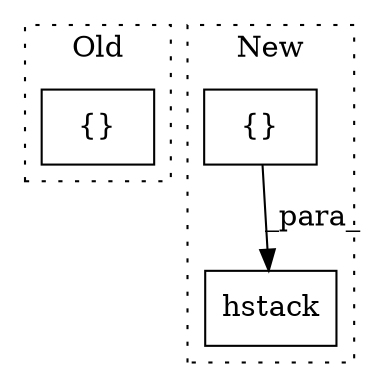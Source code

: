 digraph G {
subgraph cluster0 {
1 [label="{}" a="4" s="1872,1904" l="1,1" shape="box"];
label = "Old";
style="dotted";
}
subgraph cluster1 {
2 [label="hstack" a="32" s="2061,2110" l="7,1" shape="box"];
3 [label="{}" a="4" s="2077,2109" l="1,1" shape="box"];
label = "New";
style="dotted";
}
3 -> 2 [label="_para_"];
}
